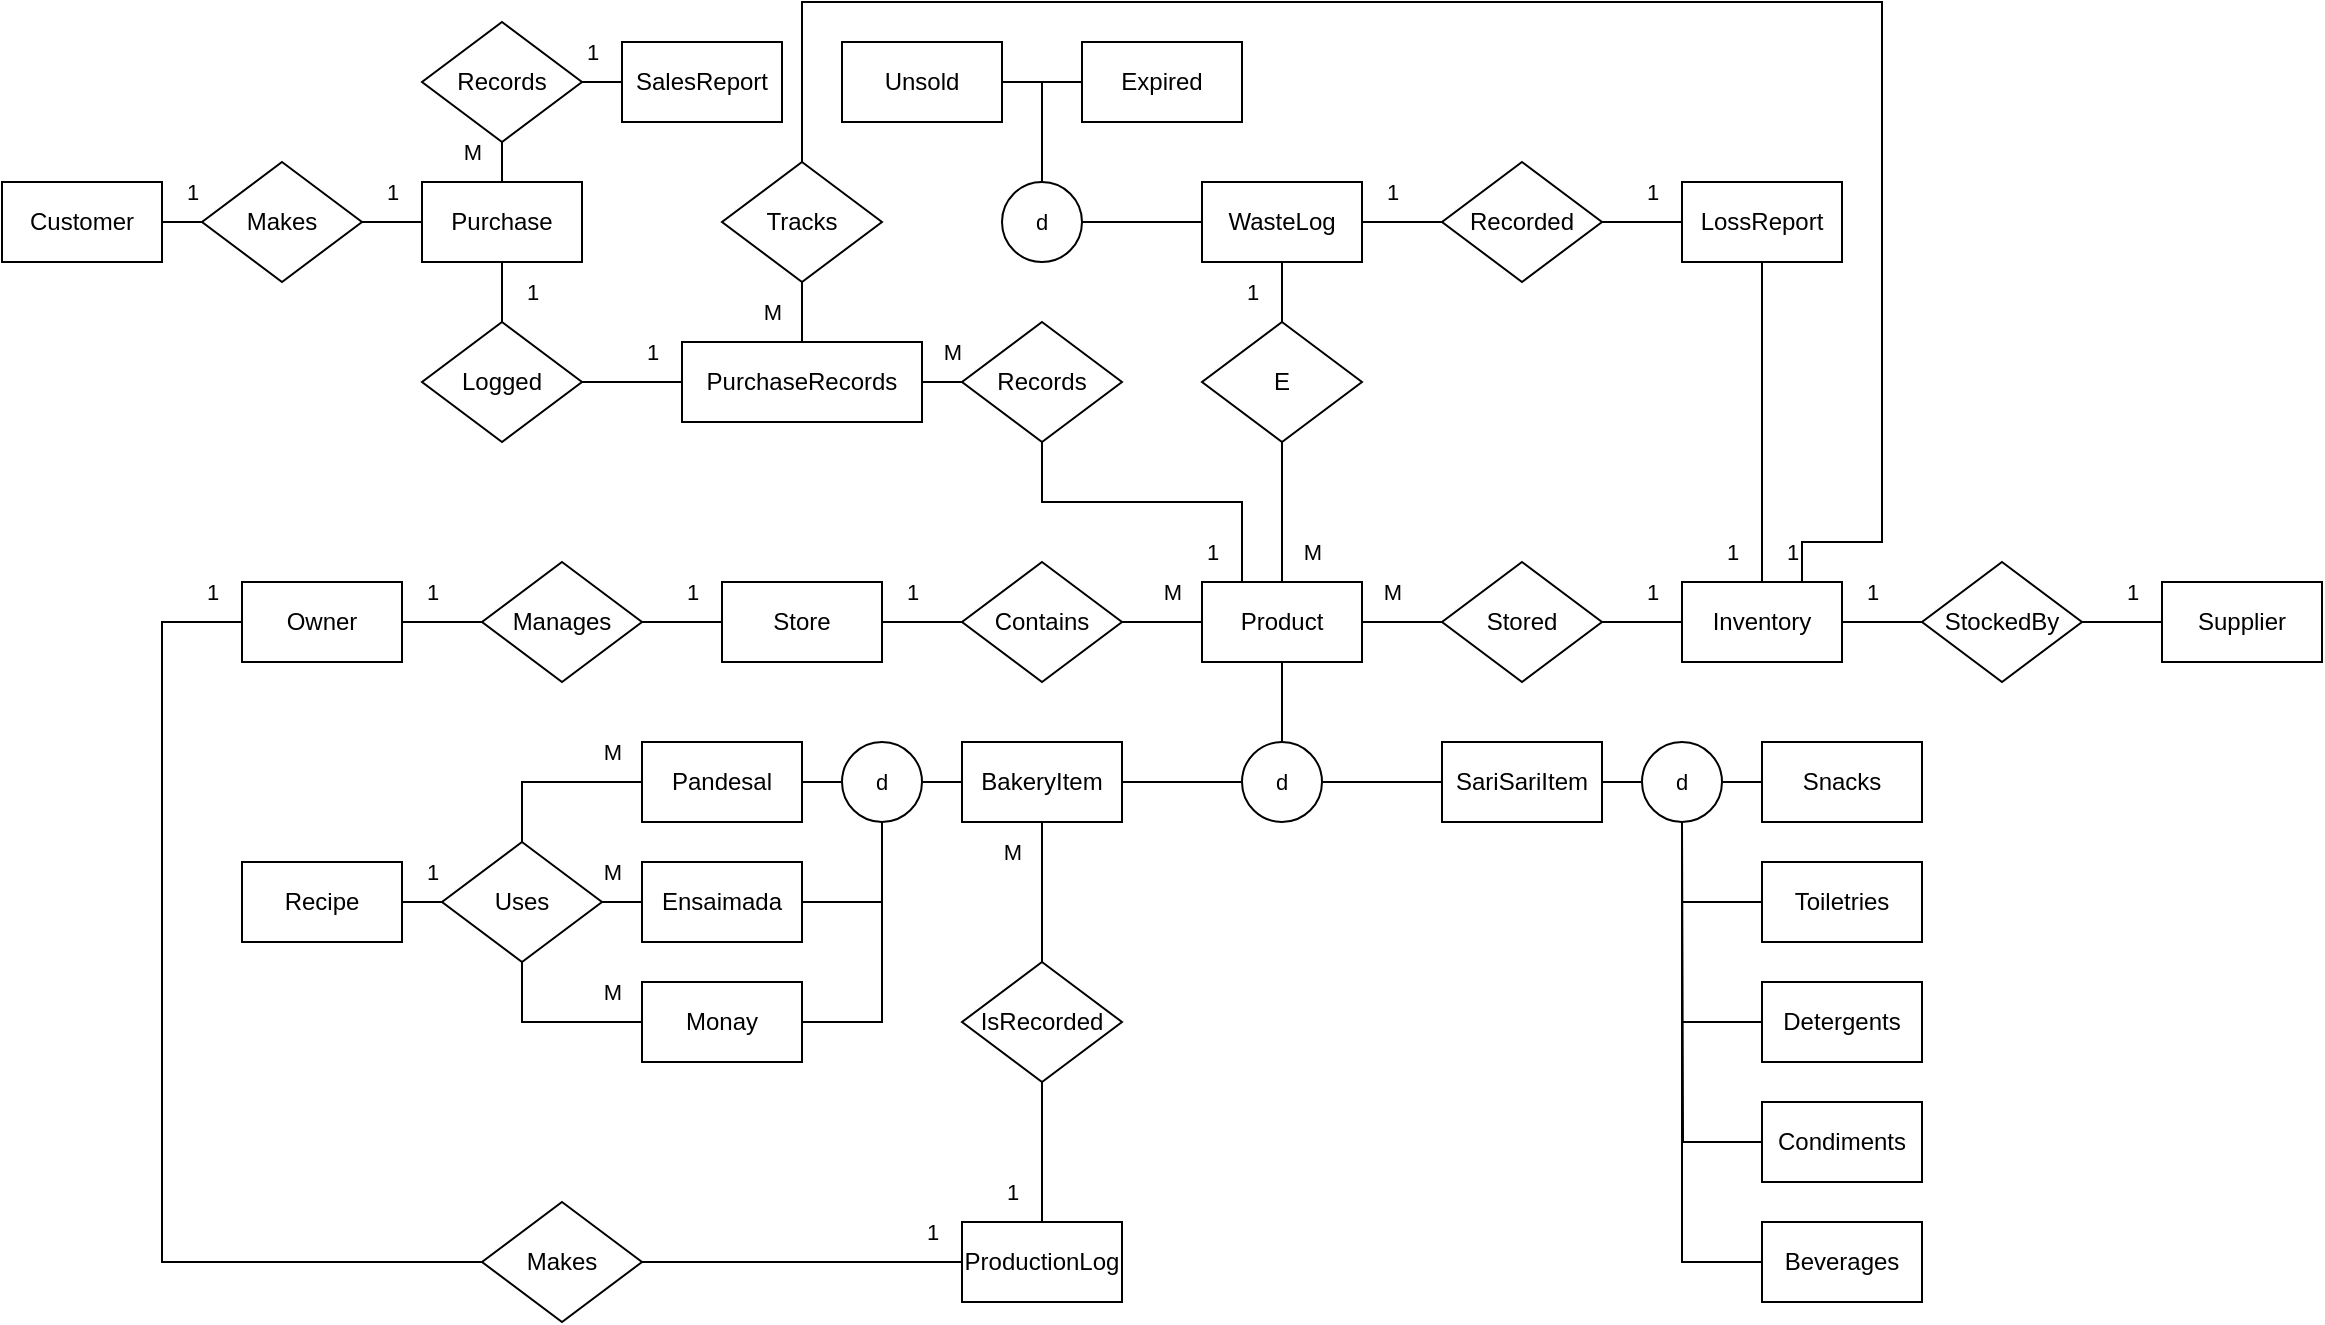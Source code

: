 <mxfile version="27.1.6">
  <diagram name="Page-1" id="Ig0U8xe3ZbvtL72Rn7GQ">
    <mxGraphModel dx="1430" dy="1917" grid="1" gridSize="10" guides="1" tooltips="1" connect="1" arrows="1" fold="1" page="1" pageScale="1" pageWidth="850" pageHeight="1100" math="0" shadow="0">
      <root>
        <mxCell id="0" />
        <mxCell id="1" parent="0" />
        <mxCell id="p_htvbaKsyKhhXVdYTKI-5" style="edgeStyle=orthogonalEdgeStyle;rounded=0;orthogonalLoop=1;jettySize=auto;html=1;entryX=0;entryY=0.5;entryDx=0;entryDy=0;endArrow=none;startFill=0;" parent="1" source="p_htvbaKsyKhhXVdYTKI-2" target="p_htvbaKsyKhhXVdYTKI-4" edge="1">
          <mxGeometry relative="1" as="geometry" />
        </mxCell>
        <mxCell id="p_htvbaKsyKhhXVdYTKI-49" style="edgeStyle=orthogonalEdgeStyle;shape=connector;rounded=0;orthogonalLoop=1;jettySize=auto;html=1;entryX=0;entryY=0.5;entryDx=0;entryDy=0;strokeColor=default;align=center;verticalAlign=middle;fontFamily=Helvetica;fontSize=11;fontColor=default;labelBackgroundColor=default;startFill=0;endArrow=none;" parent="1" source="p_htvbaKsyKhhXVdYTKI-2" target="p_htvbaKsyKhhXVdYTKI-34" edge="1">
          <mxGeometry relative="1" as="geometry">
            <Array as="points">
              <mxPoint x="120" y="180" />
              <mxPoint x="120" y="500" />
            </Array>
          </mxGeometry>
        </mxCell>
        <mxCell id="p_htvbaKsyKhhXVdYTKI-2" value="Owner" style="whiteSpace=wrap;html=1;align=center;" parent="1" vertex="1">
          <mxGeometry x="160" y="160" width="80" height="40" as="geometry" />
        </mxCell>
        <mxCell id="p_htvbaKsyKhhXVdYTKI-33" style="edgeStyle=orthogonalEdgeStyle;shape=connector;rounded=0;orthogonalLoop=1;jettySize=auto;html=1;entryX=0.5;entryY=1;entryDx=0;entryDy=0;strokeColor=default;align=center;verticalAlign=middle;fontFamily=Helvetica;fontSize=11;fontColor=default;labelBackgroundColor=default;startFill=0;endArrow=none;" parent="1" source="p_htvbaKsyKhhXVdYTKI-3" target="p_htvbaKsyKhhXVdYTKI-29" edge="1">
          <mxGeometry relative="1" as="geometry" />
        </mxCell>
        <mxCell id="p_htvbaKsyKhhXVdYTKI-3" value="ProductionLog" style="whiteSpace=wrap;html=1;align=center;" parent="1" vertex="1">
          <mxGeometry x="520" y="480" width="80" height="40" as="geometry" />
        </mxCell>
        <mxCell id="p_htvbaKsyKhhXVdYTKI-7" style="edgeStyle=orthogonalEdgeStyle;shape=connector;rounded=0;orthogonalLoop=1;jettySize=auto;html=1;entryX=0;entryY=0.5;entryDx=0;entryDy=0;strokeColor=default;align=center;verticalAlign=middle;fontFamily=Helvetica;fontSize=11;fontColor=default;labelBackgroundColor=default;startFill=0;endArrow=none;" parent="1" source="p_htvbaKsyKhhXVdYTKI-4" target="p_htvbaKsyKhhXVdYTKI-6" edge="1">
          <mxGeometry relative="1" as="geometry" />
        </mxCell>
        <mxCell id="p_htvbaKsyKhhXVdYTKI-4" value="Manages" style="shape=rhombus;perimeter=rhombusPerimeter;whiteSpace=wrap;html=1;align=center;" parent="1" vertex="1">
          <mxGeometry x="280" y="150" width="80" height="60" as="geometry" />
        </mxCell>
        <mxCell id="p_htvbaKsyKhhXVdYTKI-9" style="edgeStyle=orthogonalEdgeStyle;shape=connector;rounded=0;orthogonalLoop=1;jettySize=auto;html=1;entryX=0;entryY=0.5;entryDx=0;entryDy=0;strokeColor=default;align=center;verticalAlign=middle;fontFamily=Helvetica;fontSize=11;fontColor=default;labelBackgroundColor=default;startFill=0;endArrow=none;" parent="1" source="p_htvbaKsyKhhXVdYTKI-6" target="p_htvbaKsyKhhXVdYTKI-8" edge="1">
          <mxGeometry relative="1" as="geometry" />
        </mxCell>
        <mxCell id="p_htvbaKsyKhhXVdYTKI-6" value="Store" style="whiteSpace=wrap;html=1;align=center;" parent="1" vertex="1">
          <mxGeometry x="400" y="160" width="80" height="40" as="geometry" />
        </mxCell>
        <mxCell id="p_htvbaKsyKhhXVdYTKI-8" value="Contains" style="shape=rhombus;perimeter=rhombusPerimeter;whiteSpace=wrap;html=1;align=center;" parent="1" vertex="1">
          <mxGeometry x="520" y="150" width="80" height="60" as="geometry" />
        </mxCell>
        <mxCell id="p_htvbaKsyKhhXVdYTKI-11" value="" style="edgeStyle=orthogonalEdgeStyle;shape=connector;rounded=0;orthogonalLoop=1;jettySize=auto;html=1;strokeColor=default;align=center;verticalAlign=middle;fontFamily=Helvetica;fontSize=11;fontColor=default;labelBackgroundColor=default;startFill=0;endArrow=none;" parent="1" source="p_htvbaKsyKhhXVdYTKI-10" target="p_htvbaKsyKhhXVdYTKI-8" edge="1">
          <mxGeometry relative="1" as="geometry">
            <Array as="points">
              <mxPoint x="600" y="180" />
              <mxPoint x="600" y="180" />
            </Array>
          </mxGeometry>
        </mxCell>
        <mxCell id="p_htvbaKsyKhhXVdYTKI-13" style="edgeStyle=orthogonalEdgeStyle;shape=connector;rounded=0;orthogonalLoop=1;jettySize=auto;html=1;entryX=0;entryY=0.5;entryDx=0;entryDy=0;strokeColor=default;align=center;verticalAlign=middle;fontFamily=Helvetica;fontSize=11;fontColor=default;labelBackgroundColor=default;startFill=0;endArrow=none;" parent="1" source="p_htvbaKsyKhhXVdYTKI-10" target="p_htvbaKsyKhhXVdYTKI-12" edge="1">
          <mxGeometry relative="1" as="geometry" />
        </mxCell>
        <mxCell id="p_htvbaKsyKhhXVdYTKI-82" style="edgeStyle=orthogonalEdgeStyle;shape=connector;rounded=0;orthogonalLoop=1;jettySize=auto;html=1;entryX=0.5;entryY=1;entryDx=0;entryDy=0;strokeColor=default;align=center;verticalAlign=middle;fontFamily=Helvetica;fontSize=11;fontColor=default;labelBackgroundColor=default;startFill=0;endArrow=none;" parent="1" source="p_htvbaKsyKhhXVdYTKI-10" target="p_htvbaKsyKhhXVdYTKI-81" edge="1">
          <mxGeometry relative="1" as="geometry" />
        </mxCell>
        <mxCell id="p_htvbaKsyKhhXVdYTKI-10" value="Product" style="whiteSpace=wrap;html=1;align=center;" parent="1" vertex="1">
          <mxGeometry x="640" y="160" width="80" height="40" as="geometry" />
        </mxCell>
        <mxCell id="p_htvbaKsyKhhXVdYTKI-16" style="edgeStyle=orthogonalEdgeStyle;shape=connector;rounded=0;orthogonalLoop=1;jettySize=auto;html=1;entryX=0;entryY=0.5;entryDx=0;entryDy=0;strokeColor=default;align=center;verticalAlign=middle;fontFamily=Helvetica;fontSize=11;fontColor=default;labelBackgroundColor=default;startFill=0;endArrow=none;" parent="1" source="p_htvbaKsyKhhXVdYTKI-12" target="p_htvbaKsyKhhXVdYTKI-14" edge="1">
          <mxGeometry relative="1" as="geometry" />
        </mxCell>
        <mxCell id="p_htvbaKsyKhhXVdYTKI-12" value="Stored" style="shape=rhombus;perimeter=rhombusPerimeter;whiteSpace=wrap;html=1;align=center;" parent="1" vertex="1">
          <mxGeometry x="760" y="150" width="80" height="60" as="geometry" />
        </mxCell>
        <mxCell id="p_htvbaKsyKhhXVdYTKI-19" style="edgeStyle=orthogonalEdgeStyle;shape=connector;rounded=0;orthogonalLoop=1;jettySize=auto;html=1;entryX=0;entryY=0.5;entryDx=0;entryDy=0;strokeColor=default;align=center;verticalAlign=middle;fontFamily=Helvetica;fontSize=11;fontColor=default;labelBackgroundColor=default;startFill=0;endArrow=none;" parent="1" source="p_htvbaKsyKhhXVdYTKI-14" target="p_htvbaKsyKhhXVdYTKI-18" edge="1">
          <mxGeometry relative="1" as="geometry" />
        </mxCell>
        <mxCell id="p_htvbaKsyKhhXVdYTKI-14" value="Inventory" style="whiteSpace=wrap;html=1;align=center;" parent="1" vertex="1">
          <mxGeometry x="880" y="160" width="80" height="40" as="geometry" />
        </mxCell>
        <mxCell id="p_htvbaKsyKhhXVdYTKI-21" style="edgeStyle=orthogonalEdgeStyle;shape=connector;rounded=0;orthogonalLoop=1;jettySize=auto;html=1;entryX=0;entryY=0.5;entryDx=0;entryDy=0;strokeColor=default;align=center;verticalAlign=middle;fontFamily=Helvetica;fontSize=11;fontColor=default;labelBackgroundColor=default;startFill=0;endArrow=none;" parent="1" source="p_htvbaKsyKhhXVdYTKI-18" target="p_htvbaKsyKhhXVdYTKI-20" edge="1">
          <mxGeometry relative="1" as="geometry" />
        </mxCell>
        <mxCell id="p_htvbaKsyKhhXVdYTKI-18" value="StockedBy" style="shape=rhombus;perimeter=rhombusPerimeter;whiteSpace=wrap;html=1;align=center;" parent="1" vertex="1">
          <mxGeometry x="1000" y="150" width="80" height="60" as="geometry" />
        </mxCell>
        <mxCell id="p_htvbaKsyKhhXVdYTKI-20" value="Supplier" style="whiteSpace=wrap;html=1;align=center;" parent="1" vertex="1">
          <mxGeometry x="1120" y="160" width="80" height="40" as="geometry" />
        </mxCell>
        <mxCell id="p_htvbaKsyKhhXVdYTKI-23" value="" style="edgeStyle=orthogonalEdgeStyle;shape=connector;rounded=0;orthogonalLoop=1;jettySize=auto;html=1;strokeColor=default;align=center;verticalAlign=middle;fontFamily=Helvetica;fontSize=11;fontColor=default;labelBackgroundColor=default;startFill=0;endArrow=none;" parent="1" target="p_htvbaKsyKhhXVdYTKI-10" edge="1">
          <mxGeometry relative="1" as="geometry">
            <mxPoint x="680" y="240" as="sourcePoint" />
            <Array as="points">
              <mxPoint x="680" y="200" />
              <mxPoint x="680" y="200" />
            </Array>
          </mxGeometry>
        </mxCell>
        <mxCell id="p_htvbaKsyKhhXVdYTKI-43" style="edgeStyle=orthogonalEdgeStyle;shape=connector;rounded=0;orthogonalLoop=1;jettySize=auto;html=1;entryX=1;entryY=0.5;entryDx=0;entryDy=0;strokeColor=default;align=center;verticalAlign=middle;fontFamily=Helvetica;fontSize=11;fontColor=default;labelBackgroundColor=default;startFill=0;endArrow=none;" parent="1" source="p_htvbaKsyKhhXVdYTKI-25" target="p_htvbaKsyKhhXVdYTKI-27" edge="1">
          <mxGeometry relative="1" as="geometry" />
        </mxCell>
        <mxCell id="p_htvbaKsyKhhXVdYTKI-57" style="edgeStyle=orthogonalEdgeStyle;shape=connector;rounded=0;orthogonalLoop=1;jettySize=auto;html=1;entryX=0;entryY=0.5;entryDx=0;entryDy=0;strokeColor=default;align=center;verticalAlign=middle;fontFamily=Helvetica;fontSize=11;fontColor=default;labelBackgroundColor=default;startFill=0;endArrow=none;" parent="1" source="p_htvbaKsyKhhXVdYTKI-25" target="p_htvbaKsyKhhXVdYTKI-56" edge="1">
          <mxGeometry relative="1" as="geometry" />
        </mxCell>
        <mxCell id="p_htvbaKsyKhhXVdYTKI-25" value="d" style="ellipse;whiteSpace=wrap;html=1;fontFamily=Helvetica;fontSize=11;fontColor=default;labelBackgroundColor=default;" parent="1" vertex="1">
          <mxGeometry x="660" y="240" width="40" height="40" as="geometry" />
        </mxCell>
        <mxCell id="p_htvbaKsyKhhXVdYTKI-27" value="BakeryItem" style="whiteSpace=wrap;html=1;align=center;" parent="1" vertex="1">
          <mxGeometry x="520" y="240" width="80" height="40" as="geometry" />
        </mxCell>
        <mxCell id="p_htvbaKsyKhhXVdYTKI-32" style="edgeStyle=orthogonalEdgeStyle;shape=connector;rounded=0;orthogonalLoop=1;jettySize=auto;html=1;entryX=0.5;entryY=1;entryDx=0;entryDy=0;strokeColor=default;align=center;verticalAlign=middle;fontFamily=Helvetica;fontSize=11;fontColor=default;labelBackgroundColor=default;startFill=0;endArrow=none;" parent="1" source="p_htvbaKsyKhhXVdYTKI-29" target="p_htvbaKsyKhhXVdYTKI-27" edge="1">
          <mxGeometry relative="1" as="geometry" />
        </mxCell>
        <mxCell id="p_htvbaKsyKhhXVdYTKI-29" value="IsRecorded" style="shape=rhombus;perimeter=rhombusPerimeter;whiteSpace=wrap;html=1;align=center;" parent="1" vertex="1">
          <mxGeometry x="520" y="350" width="80" height="60" as="geometry" />
        </mxCell>
        <mxCell id="p_htvbaKsyKhhXVdYTKI-35" style="edgeStyle=orthogonalEdgeStyle;shape=connector;rounded=0;orthogonalLoop=1;jettySize=auto;html=1;entryX=0;entryY=0.5;entryDx=0;entryDy=0;strokeColor=default;align=center;verticalAlign=middle;fontFamily=Helvetica;fontSize=11;fontColor=default;labelBackgroundColor=default;startFill=0;endArrow=none;" parent="1" source="p_htvbaKsyKhhXVdYTKI-34" target="p_htvbaKsyKhhXVdYTKI-3" edge="1">
          <mxGeometry relative="1" as="geometry" />
        </mxCell>
        <mxCell id="p_htvbaKsyKhhXVdYTKI-34" value="Makes" style="shape=rhombus;perimeter=rhombusPerimeter;whiteSpace=wrap;html=1;align=center;" parent="1" vertex="1">
          <mxGeometry x="280" y="470" width="80" height="60" as="geometry" />
        </mxCell>
        <mxCell id="p_htvbaKsyKhhXVdYTKI-37" value="Pandesal" style="whiteSpace=wrap;html=1;align=center;" parent="1" vertex="1">
          <mxGeometry x="360" y="240" width="80" height="40" as="geometry" />
        </mxCell>
        <mxCell id="p_htvbaKsyKhhXVdYTKI-38" value="Ensaimada" style="whiteSpace=wrap;html=1;align=center;" parent="1" vertex="1">
          <mxGeometry x="360" y="300" width="80" height="40" as="geometry" />
        </mxCell>
        <mxCell id="p_htvbaKsyKhhXVdYTKI-47" style="edgeStyle=orthogonalEdgeStyle;shape=connector;rounded=0;orthogonalLoop=1;jettySize=auto;html=1;entryX=0.5;entryY=1;entryDx=0;entryDy=0;strokeColor=default;align=center;verticalAlign=middle;fontFamily=Helvetica;fontSize=11;fontColor=default;labelBackgroundColor=default;startFill=0;endArrow=none;" parent="1" source="p_htvbaKsyKhhXVdYTKI-39" target="p_htvbaKsyKhhXVdYTKI-40" edge="1">
          <mxGeometry relative="1" as="geometry" />
        </mxCell>
        <mxCell id="p_htvbaKsyKhhXVdYTKI-39" value="Monay" style="whiteSpace=wrap;html=1;align=center;" parent="1" vertex="1">
          <mxGeometry x="360" y="360" width="80" height="40" as="geometry" />
        </mxCell>
        <mxCell id="p_htvbaKsyKhhXVdYTKI-44" style="edgeStyle=orthogonalEdgeStyle;shape=connector;rounded=0;orthogonalLoop=1;jettySize=auto;html=1;entryX=0;entryY=0.5;entryDx=0;entryDy=0;strokeColor=default;align=center;verticalAlign=middle;fontFamily=Helvetica;fontSize=11;fontColor=default;labelBackgroundColor=default;startFill=0;endArrow=none;" parent="1" source="p_htvbaKsyKhhXVdYTKI-40" target="p_htvbaKsyKhhXVdYTKI-27" edge="1">
          <mxGeometry relative="1" as="geometry" />
        </mxCell>
        <mxCell id="p_htvbaKsyKhhXVdYTKI-45" style="edgeStyle=orthogonalEdgeStyle;shape=connector;rounded=0;orthogonalLoop=1;jettySize=auto;html=1;entryX=1;entryY=0.5;entryDx=0;entryDy=0;strokeColor=default;align=center;verticalAlign=middle;fontFamily=Helvetica;fontSize=11;fontColor=default;labelBackgroundColor=default;startFill=0;endArrow=none;" parent="1" source="p_htvbaKsyKhhXVdYTKI-40" target="p_htvbaKsyKhhXVdYTKI-37" edge="1">
          <mxGeometry relative="1" as="geometry" />
        </mxCell>
        <mxCell id="p_htvbaKsyKhhXVdYTKI-46" style="edgeStyle=orthogonalEdgeStyle;shape=connector;rounded=0;orthogonalLoop=1;jettySize=auto;html=1;entryX=1;entryY=0.5;entryDx=0;entryDy=0;strokeColor=default;align=center;verticalAlign=middle;fontFamily=Helvetica;fontSize=11;fontColor=default;labelBackgroundColor=default;startFill=0;endArrow=none;" parent="1" source="p_htvbaKsyKhhXVdYTKI-40" target="p_htvbaKsyKhhXVdYTKI-38" edge="1">
          <mxGeometry relative="1" as="geometry">
            <Array as="points">
              <mxPoint x="480" y="320" />
            </Array>
          </mxGeometry>
        </mxCell>
        <mxCell id="p_htvbaKsyKhhXVdYTKI-40" value="d" style="ellipse;whiteSpace=wrap;html=1;fontFamily=Helvetica;fontSize=11;fontColor=default;labelBackgroundColor=default;" parent="1" vertex="1">
          <mxGeometry x="460" y="240" width="40" height="40" as="geometry" />
        </mxCell>
        <mxCell id="p_htvbaKsyKhhXVdYTKI-50" style="edgeStyle=orthogonalEdgeStyle;shape=connector;rounded=0;orthogonalLoop=1;jettySize=auto;html=1;entryX=0;entryY=0.5;entryDx=0;entryDy=0;strokeColor=default;align=center;verticalAlign=middle;fontFamily=Helvetica;fontSize=11;fontColor=default;labelBackgroundColor=default;startFill=0;endArrow=none;" parent="1" source="p_htvbaKsyKhhXVdYTKI-48" target="p_htvbaKsyKhhXVdYTKI-37" edge="1">
          <mxGeometry relative="1" as="geometry">
            <Array as="points">
              <mxPoint x="300" y="260" />
            </Array>
          </mxGeometry>
        </mxCell>
        <mxCell id="p_htvbaKsyKhhXVdYTKI-51" style="edgeStyle=orthogonalEdgeStyle;shape=connector;rounded=0;orthogonalLoop=1;jettySize=auto;html=1;entryX=0;entryY=0.5;entryDx=0;entryDy=0;strokeColor=default;align=center;verticalAlign=middle;fontFamily=Helvetica;fontSize=11;fontColor=default;labelBackgroundColor=default;startFill=0;endArrow=none;" parent="1" source="p_htvbaKsyKhhXVdYTKI-48" target="p_htvbaKsyKhhXVdYTKI-38" edge="1">
          <mxGeometry relative="1" as="geometry" />
        </mxCell>
        <mxCell id="p_htvbaKsyKhhXVdYTKI-53" style="edgeStyle=orthogonalEdgeStyle;shape=connector;rounded=0;orthogonalLoop=1;jettySize=auto;html=1;entryX=0;entryY=0.5;entryDx=0;entryDy=0;strokeColor=default;align=center;verticalAlign=middle;fontFamily=Helvetica;fontSize=11;fontColor=default;labelBackgroundColor=default;startFill=0;endArrow=none;exitX=0.5;exitY=1;exitDx=0;exitDy=0;" parent="1" source="p_htvbaKsyKhhXVdYTKI-48" target="p_htvbaKsyKhhXVdYTKI-39" edge="1">
          <mxGeometry relative="1" as="geometry">
            <Array as="points">
              <mxPoint x="300" y="380" />
            </Array>
          </mxGeometry>
        </mxCell>
        <mxCell id="p_htvbaKsyKhhXVdYTKI-48" value="Uses" style="shape=rhombus;perimeter=rhombusPerimeter;whiteSpace=wrap;html=1;align=center;" parent="1" vertex="1">
          <mxGeometry x="260" y="290" width="80" height="60" as="geometry" />
        </mxCell>
        <mxCell id="p_htvbaKsyKhhXVdYTKI-55" value="" style="edgeStyle=orthogonalEdgeStyle;shape=connector;rounded=0;orthogonalLoop=1;jettySize=auto;html=1;strokeColor=default;align=center;verticalAlign=middle;fontFamily=Helvetica;fontSize=11;fontColor=default;labelBackgroundColor=default;startFill=0;endArrow=none;" parent="1" source="p_htvbaKsyKhhXVdYTKI-54" target="p_htvbaKsyKhhXVdYTKI-48" edge="1">
          <mxGeometry relative="1" as="geometry" />
        </mxCell>
        <mxCell id="p_htvbaKsyKhhXVdYTKI-54" value="Recipe" style="whiteSpace=wrap;html=1;align=center;" parent="1" vertex="1">
          <mxGeometry x="160" y="300" width="80" height="40" as="geometry" />
        </mxCell>
        <mxCell id="p_htvbaKsyKhhXVdYTKI-56" value="SariSariItem" style="whiteSpace=wrap;html=1;align=center;" parent="1" vertex="1">
          <mxGeometry x="760" y="240" width="80" height="40" as="geometry" />
        </mxCell>
        <mxCell id="p_htvbaKsyKhhXVdYTKI-59" style="edgeStyle=orthogonalEdgeStyle;shape=connector;rounded=0;orthogonalLoop=1;jettySize=auto;html=1;entryX=1;entryY=0.5;entryDx=0;entryDy=0;strokeColor=default;align=center;verticalAlign=middle;fontFamily=Helvetica;fontSize=11;fontColor=default;labelBackgroundColor=default;startFill=0;endArrow=none;" parent="1" source="p_htvbaKsyKhhXVdYTKI-58" target="p_htvbaKsyKhhXVdYTKI-56" edge="1">
          <mxGeometry relative="1" as="geometry" />
        </mxCell>
        <mxCell id="p_htvbaKsyKhhXVdYTKI-61" style="edgeStyle=orthogonalEdgeStyle;shape=connector;rounded=0;orthogonalLoop=1;jettySize=auto;html=1;entryX=0;entryY=0.5;entryDx=0;entryDy=0;strokeColor=default;align=center;verticalAlign=middle;fontFamily=Helvetica;fontSize=11;fontColor=default;labelBackgroundColor=default;startFill=0;endArrow=none;" parent="1" source="p_htvbaKsyKhhXVdYTKI-58" target="p_htvbaKsyKhhXVdYTKI-60" edge="1">
          <mxGeometry relative="1" as="geometry" />
        </mxCell>
        <mxCell id="p_htvbaKsyKhhXVdYTKI-66" style="edgeStyle=orthogonalEdgeStyle;shape=connector;rounded=0;orthogonalLoop=1;jettySize=auto;html=1;entryX=0;entryY=0.5;entryDx=0;entryDy=0;strokeColor=default;align=center;verticalAlign=middle;fontFamily=Helvetica;fontSize=11;fontColor=default;labelBackgroundColor=default;startFill=0;endArrow=none;" parent="1" source="p_htvbaKsyKhhXVdYTKI-58" target="p_htvbaKsyKhhXVdYTKI-62" edge="1">
          <mxGeometry relative="1" as="geometry">
            <Array as="points">
              <mxPoint x="880" y="320" />
            </Array>
          </mxGeometry>
        </mxCell>
        <mxCell id="p_htvbaKsyKhhXVdYTKI-58" value="d" style="ellipse;whiteSpace=wrap;html=1;fontFamily=Helvetica;fontSize=11;fontColor=default;labelBackgroundColor=default;" parent="1" vertex="1">
          <mxGeometry x="860" y="240" width="40" height="40" as="geometry" />
        </mxCell>
        <mxCell id="p_htvbaKsyKhhXVdYTKI-60" value="Snacks" style="whiteSpace=wrap;html=1;align=center;" parent="1" vertex="1">
          <mxGeometry x="920" y="240" width="80" height="40" as="geometry" />
        </mxCell>
        <mxCell id="p_htvbaKsyKhhXVdYTKI-62" value="Toiletries" style="whiteSpace=wrap;html=1;align=center;" parent="1" vertex="1">
          <mxGeometry x="920" y="300" width="80" height="40" as="geometry" />
        </mxCell>
        <mxCell id="p_htvbaKsyKhhXVdYTKI-67" style="edgeStyle=orthogonalEdgeStyle;shape=connector;rounded=0;orthogonalLoop=1;jettySize=auto;html=1;entryX=0.5;entryY=1;entryDx=0;entryDy=0;strokeColor=default;align=center;verticalAlign=middle;fontFamily=Helvetica;fontSize=11;fontColor=default;labelBackgroundColor=default;startFill=0;endArrow=none;" parent="1" source="p_htvbaKsyKhhXVdYTKI-63" target="p_htvbaKsyKhhXVdYTKI-58" edge="1">
          <mxGeometry relative="1" as="geometry" />
        </mxCell>
        <mxCell id="p_htvbaKsyKhhXVdYTKI-63" value="Detergents" style="whiteSpace=wrap;html=1;align=center;" parent="1" vertex="1">
          <mxGeometry x="920" y="360" width="80" height="40" as="geometry" />
        </mxCell>
        <mxCell id="p_htvbaKsyKhhXVdYTKI-68" style="edgeStyle=orthogonalEdgeStyle;shape=connector;rounded=0;orthogonalLoop=1;jettySize=auto;html=1;strokeColor=default;align=center;verticalAlign=middle;fontFamily=Helvetica;fontSize=11;fontColor=default;labelBackgroundColor=default;startFill=0;endArrow=none;" parent="1" source="p_htvbaKsyKhhXVdYTKI-64" edge="1">
          <mxGeometry relative="1" as="geometry">
            <mxPoint x="880.0" y="280" as="targetPoint" />
          </mxGeometry>
        </mxCell>
        <mxCell id="p_htvbaKsyKhhXVdYTKI-64" value="Condiments" style="whiteSpace=wrap;html=1;align=center;" parent="1" vertex="1">
          <mxGeometry x="920" y="420" width="80" height="40" as="geometry" />
        </mxCell>
        <mxCell id="p_htvbaKsyKhhXVdYTKI-69" style="edgeStyle=orthogonalEdgeStyle;shape=connector;rounded=0;orthogonalLoop=1;jettySize=auto;html=1;entryX=0.5;entryY=1;entryDx=0;entryDy=0;strokeColor=default;align=center;verticalAlign=middle;fontFamily=Helvetica;fontSize=11;fontColor=default;labelBackgroundColor=default;startFill=0;endArrow=none;" parent="1" source="p_htvbaKsyKhhXVdYTKI-65" target="p_htvbaKsyKhhXVdYTKI-58" edge="1">
          <mxGeometry relative="1" as="geometry" />
        </mxCell>
        <mxCell id="p_htvbaKsyKhhXVdYTKI-65" value="Beverages" style="whiteSpace=wrap;html=1;align=center;" parent="1" vertex="1">
          <mxGeometry x="920" y="480" width="80" height="40" as="geometry" />
        </mxCell>
        <mxCell id="p_htvbaKsyKhhXVdYTKI-114" style="edgeStyle=orthogonalEdgeStyle;shape=connector;rounded=0;orthogonalLoop=1;jettySize=auto;html=1;entryX=0.75;entryY=0;entryDx=0;entryDy=0;strokeColor=default;align=center;verticalAlign=middle;fontFamily=Helvetica;fontSize=11;fontColor=default;labelBackgroundColor=default;startFill=0;endArrow=none;exitX=0.5;exitY=0;exitDx=0;exitDy=0;" parent="1" source="CBjT-JGclThgRbouZZDj-9" target="p_htvbaKsyKhhXVdYTKI-14" edge="1">
          <mxGeometry relative="1" as="geometry">
            <Array as="points">
              <mxPoint x="440" y="-130" />
              <mxPoint x="980" y="-130" />
              <mxPoint x="980" y="140" />
              <mxPoint x="940" y="140" />
            </Array>
          </mxGeometry>
        </mxCell>
        <mxCell id="CBjT-JGclThgRbouZZDj-40" style="edgeStyle=orthogonalEdgeStyle;shape=connector;rounded=0;orthogonalLoop=1;jettySize=auto;html=1;entryX=0;entryY=0.5;entryDx=0;entryDy=0;strokeColor=default;align=center;verticalAlign=middle;fontFamily=Helvetica;fontSize=11;fontColor=default;labelBackgroundColor=default;startFill=0;endArrow=none;" edge="1" parent="1" source="p_htvbaKsyKhhXVdYTKI-72" target="CBjT-JGclThgRbouZZDj-31">
          <mxGeometry relative="1" as="geometry" />
        </mxCell>
        <mxCell id="p_htvbaKsyKhhXVdYTKI-72" value="PurchaseRecords" style="whiteSpace=wrap;html=1;align=center;" parent="1" vertex="1">
          <mxGeometry x="380" y="40" width="120" height="40" as="geometry" />
        </mxCell>
        <mxCell id="p_htvbaKsyKhhXVdYTKI-119" style="edgeStyle=orthogonalEdgeStyle;shape=connector;rounded=0;orthogonalLoop=1;jettySize=auto;html=1;entryX=0.5;entryY=0;entryDx=0;entryDy=0;strokeColor=default;align=center;verticalAlign=middle;fontFamily=Helvetica;fontSize=11;fontColor=default;labelBackgroundColor=default;startFill=0;endArrow=none;" parent="1" source="p_htvbaKsyKhhXVdYTKI-77" target="p_htvbaKsyKhhXVdYTKI-115" edge="1">
          <mxGeometry relative="1" as="geometry" />
        </mxCell>
        <mxCell id="p_htvbaKsyKhhXVdYTKI-77" value="Purchase" style="whiteSpace=wrap;html=1;align=center;" parent="1" vertex="1">
          <mxGeometry x="250" y="-40" width="80" height="40" as="geometry" />
        </mxCell>
        <mxCell id="CBjT-JGclThgRbouZZDj-16" style="edgeStyle=orthogonalEdgeStyle;shape=connector;rounded=0;orthogonalLoop=1;jettySize=auto;html=1;entryX=0.5;entryY=1;entryDx=0;entryDy=0;strokeColor=default;align=center;verticalAlign=middle;fontFamily=Helvetica;fontSize=11;fontColor=default;labelBackgroundColor=default;startFill=0;endArrow=none;" edge="1" parent="1" source="p_htvbaKsyKhhXVdYTKI-81" target="p_htvbaKsyKhhXVdYTKI-83">
          <mxGeometry relative="1" as="geometry" />
        </mxCell>
        <mxCell id="p_htvbaKsyKhhXVdYTKI-81" value="E" style="shape=rhombus;perimeter=rhombusPerimeter;whiteSpace=wrap;html=1;align=center;" parent="1" vertex="1">
          <mxGeometry x="640" y="30" width="80" height="60" as="geometry" />
        </mxCell>
        <mxCell id="CBjT-JGclThgRbouZZDj-27" style="edgeStyle=orthogonalEdgeStyle;shape=connector;rounded=0;orthogonalLoop=1;jettySize=auto;html=1;entryX=0;entryY=0.5;entryDx=0;entryDy=0;strokeColor=default;align=center;verticalAlign=middle;fontFamily=Helvetica;fontSize=11;fontColor=default;labelBackgroundColor=default;startFill=0;endArrow=none;" edge="1" parent="1" source="p_htvbaKsyKhhXVdYTKI-83" target="p_htvbaKsyKhhXVdYTKI-89">
          <mxGeometry relative="1" as="geometry" />
        </mxCell>
        <mxCell id="p_htvbaKsyKhhXVdYTKI-83" value="WasteLog" style="whiteSpace=wrap;html=1;align=center;" parent="1" vertex="1">
          <mxGeometry x="640" y="-40" width="80" height="40" as="geometry" />
        </mxCell>
        <mxCell id="p_htvbaKsyKhhXVdYTKI-84" style="edgeStyle=orthogonalEdgeStyle;shape=connector;rounded=0;orthogonalLoop=1;jettySize=auto;html=1;exitX=0;exitY=0.25;exitDx=0;exitDy=0;entryX=0;entryY=0.5;entryDx=0;entryDy=0;strokeColor=default;align=center;verticalAlign=middle;fontFamily=Helvetica;fontSize=11;fontColor=default;labelBackgroundColor=default;startFill=0;endArrow=none;" parent="1" source="p_htvbaKsyKhhXVdYTKI-77" target="p_htvbaKsyKhhXVdYTKI-77" edge="1">
          <mxGeometry relative="1" as="geometry" />
        </mxCell>
        <mxCell id="CBjT-JGclThgRbouZZDj-8" style="edgeStyle=orthogonalEdgeStyle;shape=connector;rounded=0;orthogonalLoop=1;jettySize=auto;html=1;entryX=0;entryY=0.5;entryDx=0;entryDy=0;strokeColor=default;align=center;verticalAlign=middle;fontFamily=Helvetica;fontSize=11;fontColor=default;labelBackgroundColor=default;startFill=0;endArrow=none;" edge="1" parent="1" source="p_htvbaKsyKhhXVdYTKI-88" target="p_htvbaKsyKhhXVdYTKI-120">
          <mxGeometry relative="1" as="geometry" />
        </mxCell>
        <mxCell id="p_htvbaKsyKhhXVdYTKI-88" value="Customer" style="whiteSpace=wrap;html=1;align=center;" parent="1" vertex="1">
          <mxGeometry x="40" y="-40" width="80" height="40" as="geometry" />
        </mxCell>
        <mxCell id="CBjT-JGclThgRbouZZDj-28" style="edgeStyle=orthogonalEdgeStyle;shape=connector;rounded=0;orthogonalLoop=1;jettySize=auto;html=1;entryX=0;entryY=0.5;entryDx=0;entryDy=0;strokeColor=default;align=center;verticalAlign=middle;fontFamily=Helvetica;fontSize=11;fontColor=default;labelBackgroundColor=default;startFill=0;endArrow=none;" edge="1" parent="1" source="p_htvbaKsyKhhXVdYTKI-89" target="p_htvbaKsyKhhXVdYTKI-91">
          <mxGeometry relative="1" as="geometry" />
        </mxCell>
        <mxCell id="p_htvbaKsyKhhXVdYTKI-89" value="Recorded" style="shape=rhombus;perimeter=rhombusPerimeter;whiteSpace=wrap;html=1;align=center;" parent="1" vertex="1">
          <mxGeometry x="760" y="-50" width="80" height="60" as="geometry" />
        </mxCell>
        <mxCell id="p_htvbaKsyKhhXVdYTKI-99" style="edgeStyle=orthogonalEdgeStyle;shape=connector;rounded=0;orthogonalLoop=1;jettySize=auto;html=1;entryX=0.5;entryY=0;entryDx=0;entryDy=0;strokeColor=default;align=center;verticalAlign=middle;fontFamily=Helvetica;fontSize=11;fontColor=default;labelBackgroundColor=default;startFill=0;endArrow=none;" parent="1" source="p_htvbaKsyKhhXVdYTKI-91" target="p_htvbaKsyKhhXVdYTKI-14" edge="1">
          <mxGeometry relative="1" as="geometry">
            <Array as="points">
              <mxPoint x="920" y="70" />
              <mxPoint x="920" y="70" />
            </Array>
          </mxGeometry>
        </mxCell>
        <mxCell id="p_htvbaKsyKhhXVdYTKI-91" value="LossReport" style="whiteSpace=wrap;html=1;align=center;" parent="1" vertex="1">
          <mxGeometry x="880" y="-40" width="80" height="40" as="geometry" />
        </mxCell>
        <mxCell id="p_htvbaKsyKhhXVdYTKI-116" style="edgeStyle=orthogonalEdgeStyle;shape=connector;rounded=0;orthogonalLoop=1;jettySize=auto;html=1;entryX=0;entryY=0.5;entryDx=0;entryDy=0;strokeColor=default;align=center;verticalAlign=middle;fontFamily=Helvetica;fontSize=11;fontColor=default;labelBackgroundColor=default;startFill=0;endArrow=none;" parent="1" source="p_htvbaKsyKhhXVdYTKI-115" target="p_htvbaKsyKhhXVdYTKI-72" edge="1">
          <mxGeometry relative="1" as="geometry" />
        </mxCell>
        <mxCell id="p_htvbaKsyKhhXVdYTKI-115" value="Logged" style="shape=rhombus;perimeter=rhombusPerimeter;whiteSpace=wrap;html=1;align=center;" parent="1" vertex="1">
          <mxGeometry x="250" y="30" width="80" height="60" as="geometry" />
        </mxCell>
        <mxCell id="p_htvbaKsyKhhXVdYTKI-122" style="edgeStyle=orthogonalEdgeStyle;shape=connector;rounded=0;orthogonalLoop=1;jettySize=auto;html=1;entryX=0;entryY=0.5;entryDx=0;entryDy=0;strokeColor=default;align=center;verticalAlign=middle;fontFamily=Helvetica;fontSize=11;fontColor=default;labelBackgroundColor=default;startFill=0;endArrow=none;" parent="1" source="p_htvbaKsyKhhXVdYTKI-120" target="p_htvbaKsyKhhXVdYTKI-77" edge="1">
          <mxGeometry relative="1" as="geometry" />
        </mxCell>
        <mxCell id="p_htvbaKsyKhhXVdYTKI-120" value="Makes" style="shape=rhombus;perimeter=rhombusPerimeter;whiteSpace=wrap;html=1;align=center;" parent="1" vertex="1">
          <mxGeometry x="140" y="-50" width="80" height="60" as="geometry" />
        </mxCell>
        <mxCell id="p_htvbaKsyKhhXVdYTKI-124" value="SalesReport" style="whiteSpace=wrap;html=1;align=center;" parent="1" vertex="1">
          <mxGeometry x="350" y="-110" width="80" height="40" as="geometry" />
        </mxCell>
        <mxCell id="p_htvbaKsyKhhXVdYTKI-127" style="edgeStyle=orthogonalEdgeStyle;shape=connector;rounded=0;orthogonalLoop=1;jettySize=auto;html=1;entryX=0.5;entryY=0;entryDx=0;entryDy=0;strokeColor=default;align=center;verticalAlign=middle;fontFamily=Helvetica;fontSize=11;fontColor=default;labelBackgroundColor=default;startFill=0;endArrow=none;" parent="1" source="p_htvbaKsyKhhXVdYTKI-126" target="p_htvbaKsyKhhXVdYTKI-77" edge="1">
          <mxGeometry relative="1" as="geometry" />
        </mxCell>
        <mxCell id="CBjT-JGclThgRbouZZDj-30" style="edgeStyle=orthogonalEdgeStyle;shape=connector;rounded=0;orthogonalLoop=1;jettySize=auto;html=1;entryX=0;entryY=0.5;entryDx=0;entryDy=0;strokeColor=default;align=center;verticalAlign=middle;fontFamily=Helvetica;fontSize=11;fontColor=default;labelBackgroundColor=default;startFill=0;endArrow=none;" edge="1" parent="1" source="p_htvbaKsyKhhXVdYTKI-126" target="p_htvbaKsyKhhXVdYTKI-124">
          <mxGeometry relative="1" as="geometry" />
        </mxCell>
        <mxCell id="p_htvbaKsyKhhXVdYTKI-126" value="Records" style="shape=rhombus;perimeter=rhombusPerimeter;whiteSpace=wrap;html=1;align=center;" parent="1" vertex="1">
          <mxGeometry x="250" y="-120" width="80" height="60" as="geometry" />
        </mxCell>
        <mxCell id="p_htvbaKsyKhhXVdYTKI-130" value="1" style="text;html=1;align=center;verticalAlign=middle;resizable=0;points=[];autosize=1;strokeColor=none;fillColor=none;fontFamily=Helvetica;fontSize=11;fontColor=default;labelBackgroundColor=default;" parent="1" vertex="1">
          <mxGeometry x="130" y="150" width="30" height="30" as="geometry" />
        </mxCell>
        <mxCell id="p_htvbaKsyKhhXVdYTKI-131" value="1" style="text;html=1;align=center;verticalAlign=middle;resizable=0;points=[];autosize=1;strokeColor=none;fillColor=none;fontFamily=Helvetica;fontSize=11;fontColor=default;labelBackgroundColor=default;" parent="1" vertex="1">
          <mxGeometry x="240" y="150" width="30" height="30" as="geometry" />
        </mxCell>
        <mxCell id="p_htvbaKsyKhhXVdYTKI-132" value="M" style="text;html=1;align=center;verticalAlign=middle;resizable=0;points=[];autosize=1;strokeColor=none;fillColor=none;fontFamily=Helvetica;fontSize=11;fontColor=default;labelBackgroundColor=default;" parent="1" vertex="1">
          <mxGeometry x="610" y="150" width="30" height="30" as="geometry" />
        </mxCell>
        <mxCell id="p_htvbaKsyKhhXVdYTKI-133" value="1" style="text;html=1;align=center;verticalAlign=middle;resizable=0;points=[];autosize=1;strokeColor=none;fillColor=none;fontFamily=Helvetica;fontSize=11;fontColor=default;labelBackgroundColor=default;" parent="1" vertex="1">
          <mxGeometry x="370" y="150" width="30" height="30" as="geometry" />
        </mxCell>
        <mxCell id="p_htvbaKsyKhhXVdYTKI-134" value="1" style="text;html=1;align=center;verticalAlign=middle;resizable=0;points=[];autosize=1;strokeColor=none;fillColor=none;fontFamily=Helvetica;fontSize=11;fontColor=default;labelBackgroundColor=default;" parent="1" vertex="1">
          <mxGeometry x="480" y="150" width="30" height="30" as="geometry" />
        </mxCell>
        <mxCell id="p_htvbaKsyKhhXVdYTKI-135" value="1" style="text;html=1;align=center;verticalAlign=middle;resizable=0;points=[];autosize=1;strokeColor=none;fillColor=none;fontFamily=Helvetica;fontSize=11;fontColor=default;labelBackgroundColor=default;" parent="1" vertex="1">
          <mxGeometry x="490" y="470" width="30" height="30" as="geometry" />
        </mxCell>
        <mxCell id="p_htvbaKsyKhhXVdYTKI-136" value="M" style="text;html=1;align=center;verticalAlign=middle;resizable=0;points=[];autosize=1;strokeColor=none;fillColor=none;fontFamily=Helvetica;fontSize=11;fontColor=default;labelBackgroundColor=default;" parent="1" vertex="1">
          <mxGeometry x="530" y="280" width="30" height="30" as="geometry" />
        </mxCell>
        <mxCell id="p_htvbaKsyKhhXVdYTKI-137" value="1" style="text;html=1;align=center;verticalAlign=middle;resizable=0;points=[];autosize=1;strokeColor=none;fillColor=none;fontFamily=Helvetica;fontSize=11;fontColor=default;labelBackgroundColor=default;" parent="1" vertex="1">
          <mxGeometry x="530" y="450" width="30" height="30" as="geometry" />
        </mxCell>
        <mxCell id="p_htvbaKsyKhhXVdYTKI-138" value="1" style="text;html=1;align=center;verticalAlign=middle;resizable=0;points=[];autosize=1;strokeColor=none;fillColor=none;fontFamily=Helvetica;fontSize=11;fontColor=default;labelBackgroundColor=default;" parent="1" vertex="1">
          <mxGeometry x="240" y="290" width="30" height="30" as="geometry" />
        </mxCell>
        <mxCell id="p_htvbaKsyKhhXVdYTKI-139" value="M" style="text;html=1;align=center;verticalAlign=middle;resizable=0;points=[];autosize=1;strokeColor=none;fillColor=none;fontFamily=Helvetica;fontSize=11;fontColor=default;labelBackgroundColor=default;" parent="1" vertex="1">
          <mxGeometry x="330" y="230" width="30" height="30" as="geometry" />
        </mxCell>
        <mxCell id="p_htvbaKsyKhhXVdYTKI-140" value="M" style="text;html=1;align=center;verticalAlign=middle;resizable=0;points=[];autosize=1;strokeColor=none;fillColor=none;fontFamily=Helvetica;fontSize=11;fontColor=default;labelBackgroundColor=default;" parent="1" vertex="1">
          <mxGeometry x="330" y="290" width="30" height="30" as="geometry" />
        </mxCell>
        <mxCell id="p_htvbaKsyKhhXVdYTKI-141" value="M" style="text;html=1;align=center;verticalAlign=middle;resizable=0;points=[];autosize=1;strokeColor=none;fillColor=none;fontFamily=Helvetica;fontSize=11;fontColor=default;labelBackgroundColor=default;" parent="1" vertex="1">
          <mxGeometry x="330" y="350" width="30" height="30" as="geometry" />
        </mxCell>
        <mxCell id="p_htvbaKsyKhhXVdYTKI-142" value="M" style="text;html=1;align=center;verticalAlign=middle;resizable=0;points=[];autosize=1;strokeColor=none;fillColor=none;fontFamily=Helvetica;fontSize=11;fontColor=default;labelBackgroundColor=default;" parent="1" vertex="1">
          <mxGeometry x="680" y="130" width="30" height="30" as="geometry" />
        </mxCell>
        <mxCell id="p_htvbaKsyKhhXVdYTKI-143" value="M" style="text;html=1;align=center;verticalAlign=middle;resizable=0;points=[];autosize=1;strokeColor=none;fillColor=none;fontFamily=Helvetica;fontSize=11;fontColor=default;labelBackgroundColor=default;" parent="1" vertex="1">
          <mxGeometry x="720" y="150" width="30" height="30" as="geometry" />
        </mxCell>
        <mxCell id="p_htvbaKsyKhhXVdYTKI-144" value="1" style="text;html=1;align=center;verticalAlign=middle;resizable=0;points=[];autosize=1;strokeColor=none;fillColor=none;fontFamily=Helvetica;fontSize=11;fontColor=default;labelBackgroundColor=default;" parent="1" vertex="1">
          <mxGeometry x="850" y="150" width="30" height="30" as="geometry" />
        </mxCell>
        <mxCell id="p_htvbaKsyKhhXVdYTKI-145" value="1" style="text;html=1;align=center;verticalAlign=middle;resizable=0;points=[];autosize=1;strokeColor=none;fillColor=none;fontFamily=Helvetica;fontSize=11;fontColor=default;labelBackgroundColor=default;" parent="1" vertex="1">
          <mxGeometry x="960" y="150" width="30" height="30" as="geometry" />
        </mxCell>
        <mxCell id="p_htvbaKsyKhhXVdYTKI-146" value="1" style="text;html=1;align=center;verticalAlign=middle;resizable=0;points=[];autosize=1;strokeColor=none;fillColor=none;fontFamily=Helvetica;fontSize=11;fontColor=default;labelBackgroundColor=default;" parent="1" vertex="1">
          <mxGeometry x="1090" y="150" width="30" height="30" as="geometry" />
        </mxCell>
        <mxCell id="p_htvbaKsyKhhXVdYTKI-148" value="1" style="text;html=1;align=center;verticalAlign=middle;resizable=0;points=[];autosize=1;strokeColor=none;fillColor=none;fontFamily=Helvetica;fontSize=11;fontColor=default;labelBackgroundColor=default;" parent="1" vertex="1">
          <mxGeometry x="720" y="-50" width="30" height="30" as="geometry" />
        </mxCell>
        <mxCell id="p_htvbaKsyKhhXVdYTKI-149" value="1" style="text;html=1;align=center;verticalAlign=middle;resizable=0;points=[];autosize=1;strokeColor=none;fillColor=none;fontFamily=Helvetica;fontSize=11;fontColor=default;labelBackgroundColor=default;" parent="1" vertex="1">
          <mxGeometry x="850" y="-50" width="30" height="30" as="geometry" />
        </mxCell>
        <mxCell id="p_htvbaKsyKhhXVdYTKI-150" value="1" style="text;html=1;align=center;verticalAlign=middle;resizable=0;points=[];autosize=1;strokeColor=none;fillColor=none;fontFamily=Helvetica;fontSize=11;fontColor=default;labelBackgroundColor=default;" parent="1" vertex="1">
          <mxGeometry x="890" y="130" width="30" height="30" as="geometry" />
        </mxCell>
        <mxCell id="CBjT-JGclThgRbouZZDj-1" value="1" style="text;html=1;align=center;verticalAlign=middle;resizable=0;points=[];autosize=1;strokeColor=none;fillColor=none;fontFamily=Helvetica;fontSize=11;fontColor=default;labelBackgroundColor=default;" vertex="1" parent="1">
          <mxGeometry x="120" y="-50" width="30" height="30" as="geometry" />
        </mxCell>
        <mxCell id="CBjT-JGclThgRbouZZDj-2" value="1" style="text;html=1;align=center;verticalAlign=middle;resizable=0;points=[];autosize=1;strokeColor=none;fillColor=none;fontFamily=Helvetica;fontSize=11;fontColor=default;labelBackgroundColor=default;" vertex="1" parent="1">
          <mxGeometry x="220" y="-50" width="30" height="30" as="geometry" />
        </mxCell>
        <mxCell id="CBjT-JGclThgRbouZZDj-3" value="1" style="text;html=1;align=center;verticalAlign=middle;resizable=0;points=[];autosize=1;strokeColor=none;fillColor=none;fontFamily=Helvetica;fontSize=11;fontColor=default;labelBackgroundColor=default;" vertex="1" parent="1">
          <mxGeometry x="320" y="-120" width="30" height="30" as="geometry" />
        </mxCell>
        <mxCell id="CBjT-JGclThgRbouZZDj-4" value="M" style="text;html=1;align=center;verticalAlign=middle;resizable=0;points=[];autosize=1;strokeColor=none;fillColor=none;fontFamily=Helvetica;fontSize=11;fontColor=default;labelBackgroundColor=default;" vertex="1" parent="1">
          <mxGeometry x="260" y="-70" width="30" height="30" as="geometry" />
        </mxCell>
        <mxCell id="CBjT-JGclThgRbouZZDj-5" value="1" style="text;html=1;align=center;verticalAlign=middle;resizable=0;points=[];autosize=1;strokeColor=none;fillColor=none;fontFamily=Helvetica;fontSize=11;fontColor=default;labelBackgroundColor=default;" vertex="1" parent="1">
          <mxGeometry x="290" width="30" height="30" as="geometry" />
        </mxCell>
        <mxCell id="CBjT-JGclThgRbouZZDj-6" value="1" style="text;html=1;align=center;verticalAlign=middle;resizable=0;points=[];autosize=1;strokeColor=none;fillColor=none;fontFamily=Helvetica;fontSize=11;fontColor=default;labelBackgroundColor=default;" vertex="1" parent="1">
          <mxGeometry x="350" y="30" width="30" height="30" as="geometry" />
        </mxCell>
        <mxCell id="CBjT-JGclThgRbouZZDj-29" style="edgeStyle=orthogonalEdgeStyle;shape=connector;rounded=0;orthogonalLoop=1;jettySize=auto;html=1;entryX=0.5;entryY=0;entryDx=0;entryDy=0;strokeColor=default;align=center;verticalAlign=middle;fontFamily=Helvetica;fontSize=11;fontColor=default;labelBackgroundColor=default;startFill=0;endArrow=none;" edge="1" parent="1" source="CBjT-JGclThgRbouZZDj-9" target="p_htvbaKsyKhhXVdYTKI-72">
          <mxGeometry relative="1" as="geometry" />
        </mxCell>
        <mxCell id="CBjT-JGclThgRbouZZDj-9" value="Tracks" style="shape=rhombus;perimeter=rhombusPerimeter;whiteSpace=wrap;html=1;align=center;" vertex="1" parent="1">
          <mxGeometry x="400" y="-50" width="80" height="60" as="geometry" />
        </mxCell>
        <mxCell id="CBjT-JGclThgRbouZZDj-13" value="M" style="text;html=1;align=center;verticalAlign=middle;resizable=0;points=[];autosize=1;strokeColor=none;fillColor=none;fontFamily=Helvetica;fontSize=11;fontColor=default;labelBackgroundColor=default;" vertex="1" parent="1">
          <mxGeometry x="410" y="10" width="30" height="30" as="geometry" />
        </mxCell>
        <mxCell id="CBjT-JGclThgRbouZZDj-14" value="1" style="text;html=1;align=center;verticalAlign=middle;resizable=0;points=[];autosize=1;strokeColor=none;fillColor=none;fontFamily=Helvetica;fontSize=11;fontColor=default;labelBackgroundColor=default;" vertex="1" parent="1">
          <mxGeometry x="920" y="130" width="30" height="30" as="geometry" />
        </mxCell>
        <mxCell id="CBjT-JGclThgRbouZZDj-22" style="edgeStyle=orthogonalEdgeStyle;shape=connector;rounded=0;orthogonalLoop=1;jettySize=auto;html=1;entryX=0;entryY=0.5;entryDx=0;entryDy=0;strokeColor=default;align=center;verticalAlign=middle;fontFamily=Helvetica;fontSize=11;fontColor=default;labelBackgroundColor=default;startFill=0;endArrow=none;" edge="1" parent="1" source="CBjT-JGclThgRbouZZDj-17" target="p_htvbaKsyKhhXVdYTKI-83">
          <mxGeometry relative="1" as="geometry" />
        </mxCell>
        <mxCell id="CBjT-JGclThgRbouZZDj-34" style="edgeStyle=orthogonalEdgeStyle;shape=connector;rounded=0;orthogonalLoop=1;jettySize=auto;html=1;entryX=1;entryY=0.5;entryDx=0;entryDy=0;strokeColor=default;align=center;verticalAlign=middle;fontFamily=Helvetica;fontSize=11;fontColor=default;labelBackgroundColor=default;startFill=0;endArrow=none;" edge="1" parent="1" source="CBjT-JGclThgRbouZZDj-17" target="CBjT-JGclThgRbouZZDj-18">
          <mxGeometry relative="1" as="geometry" />
        </mxCell>
        <mxCell id="CBjT-JGclThgRbouZZDj-35" style="edgeStyle=orthogonalEdgeStyle;shape=connector;rounded=0;orthogonalLoop=1;jettySize=auto;html=1;entryX=0;entryY=0.5;entryDx=0;entryDy=0;strokeColor=default;align=center;verticalAlign=middle;fontFamily=Helvetica;fontSize=11;fontColor=default;labelBackgroundColor=default;startFill=0;endArrow=none;" edge="1" parent="1" source="CBjT-JGclThgRbouZZDj-17" target="CBjT-JGclThgRbouZZDj-19">
          <mxGeometry relative="1" as="geometry" />
        </mxCell>
        <mxCell id="CBjT-JGclThgRbouZZDj-17" value="d" style="ellipse;whiteSpace=wrap;html=1;fontFamily=Helvetica;fontSize=11;fontColor=default;labelBackgroundColor=default;" vertex="1" parent="1">
          <mxGeometry x="540" y="-40" width="40" height="40" as="geometry" />
        </mxCell>
        <mxCell id="CBjT-JGclThgRbouZZDj-18" value="Unsold" style="whiteSpace=wrap;html=1;align=center;" vertex="1" parent="1">
          <mxGeometry x="460" y="-110" width="80" height="40" as="geometry" />
        </mxCell>
        <mxCell id="CBjT-JGclThgRbouZZDj-19" value="Expired" style="whiteSpace=wrap;html=1;align=center;" vertex="1" parent="1">
          <mxGeometry x="580" y="-110" width="80" height="40" as="geometry" />
        </mxCell>
        <mxCell id="CBjT-JGclThgRbouZZDj-23" value="1" style="text;html=1;align=center;verticalAlign=middle;resizable=0;points=[];autosize=1;strokeColor=none;fillColor=none;fontFamily=Helvetica;fontSize=11;fontColor=default;labelBackgroundColor=default;" vertex="1" parent="1">
          <mxGeometry x="650" width="30" height="30" as="geometry" />
        </mxCell>
        <mxCell id="CBjT-JGclThgRbouZZDj-39" style="edgeStyle=orthogonalEdgeStyle;shape=connector;rounded=0;orthogonalLoop=1;jettySize=auto;html=1;entryX=0.25;entryY=0;entryDx=0;entryDy=0;strokeColor=default;align=center;verticalAlign=middle;fontFamily=Helvetica;fontSize=11;fontColor=default;labelBackgroundColor=default;startFill=0;endArrow=none;" edge="1" parent="1" source="CBjT-JGclThgRbouZZDj-31" target="p_htvbaKsyKhhXVdYTKI-10">
          <mxGeometry relative="1" as="geometry">
            <Array as="points">
              <mxPoint x="560" y="120" />
              <mxPoint x="660" y="120" />
            </Array>
          </mxGeometry>
        </mxCell>
        <mxCell id="CBjT-JGclThgRbouZZDj-31" value="Records" style="shape=rhombus;perimeter=rhombusPerimeter;whiteSpace=wrap;html=1;align=center;" vertex="1" parent="1">
          <mxGeometry x="520" y="30" width="80" height="60" as="geometry" />
        </mxCell>
        <mxCell id="CBjT-JGclThgRbouZZDj-41" value="M" style="text;html=1;align=center;verticalAlign=middle;resizable=0;points=[];autosize=1;strokeColor=none;fillColor=none;fontFamily=Helvetica;fontSize=11;fontColor=default;labelBackgroundColor=default;" vertex="1" parent="1">
          <mxGeometry x="500" y="30" width="30" height="30" as="geometry" />
        </mxCell>
        <mxCell id="CBjT-JGclThgRbouZZDj-42" value="1" style="text;html=1;align=center;verticalAlign=middle;resizable=0;points=[];autosize=1;strokeColor=none;fillColor=none;fontFamily=Helvetica;fontSize=11;fontColor=default;labelBackgroundColor=default;" vertex="1" parent="1">
          <mxGeometry x="630" y="130" width="30" height="30" as="geometry" />
        </mxCell>
      </root>
    </mxGraphModel>
  </diagram>
</mxfile>

